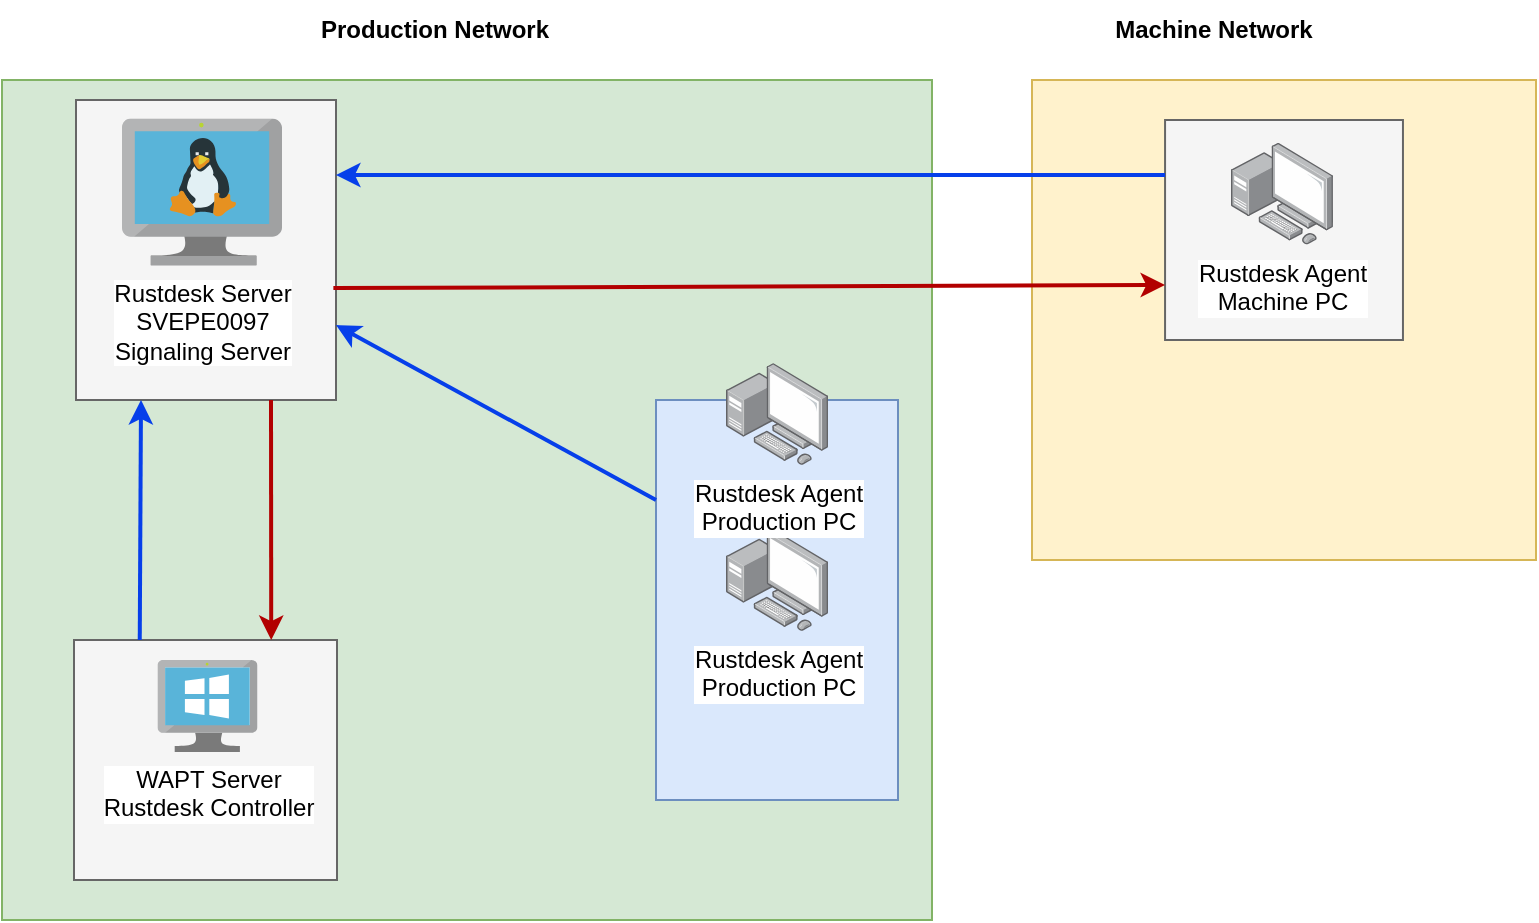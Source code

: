 <mxfile version="28.0.4">
  <diagram name="Page-1" id="Yay8gkdrrfTUArw_L0t_">
    <mxGraphModel dx="828" dy="447" grid="1" gridSize="10" guides="1" tooltips="1" connect="1" arrows="1" fold="1" page="1" pageScale="1" pageWidth="850" pageHeight="1400" math="0" shadow="0">
      <root>
        <mxCell id="0" />
        <mxCell id="1" parent="0" />
        <mxCell id="YleI4EzTrmfIdfU0BML3-26" value="" style="rounded=0;whiteSpace=wrap;html=1;fillColor=#d5e8d4;strokeColor=#82b366;" parent="1" vertex="1">
          <mxGeometry x="13" y="300" width="465" height="420" as="geometry" />
        </mxCell>
        <mxCell id="ynbUYO4sn585GT9K957H-20" value="" style="rounded=0;whiteSpace=wrap;html=1;fillColor=#f5f5f5;strokeColor=#666666;fontColor=#333333;" vertex="1" parent="1">
          <mxGeometry x="49" y="580" width="131.5" height="120" as="geometry" />
        </mxCell>
        <mxCell id="YleI4EzTrmfIdfU0BML3-15" value="" style="rounded=0;whiteSpace=wrap;html=1;fillColor=#f5f5f5;strokeColor=#666666;fontColor=#333333;" parent="1" vertex="1">
          <mxGeometry x="50" y="310" width="130" height="150" as="geometry" />
        </mxCell>
        <mxCell id="YleI4EzTrmfIdfU0BML3-51" value="" style="rounded=0;whiteSpace=wrap;html=1;fillColor=#fff2cc;strokeColor=#d6b656;" parent="1" vertex="1">
          <mxGeometry x="528" y="300" width="252" height="240" as="geometry" />
        </mxCell>
        <mxCell id="YleI4EzTrmfIdfU0BML3-27" value="" style="rounded=0;whiteSpace=wrap;html=1;fillColor=#dae8fc;strokeColor=#6c8ebf;" parent="1" vertex="1">
          <mxGeometry x="340" y="460" width="121" height="200" as="geometry" />
        </mxCell>
        <mxCell id="YleI4EzTrmfIdfU0BML3-53" style="edgeStyle=none;rounded=0;orthogonalLoop=1;jettySize=auto;html=1;strokeWidth=2;strokeColor=light-dark(#063fea, #ededed);exitX=0;exitY=0.25;exitDx=0;exitDy=0;entryX=1;entryY=0.75;entryDx=0;entryDy=0;" parent="1" source="YleI4EzTrmfIdfU0BML3-27" target="YleI4EzTrmfIdfU0BML3-15" edge="1">
          <mxGeometry relative="1" as="geometry">
            <mxPoint x="445.75" y="512" as="sourcePoint" />
            <mxPoint x="486.75" y="517" as="targetPoint" />
          </mxGeometry>
        </mxCell>
        <mxCell id="YleI4EzTrmfIdfU0BML3-10" value="&lt;div&gt;Rustdesk Agent&lt;/div&gt;Production PC" style="sketch=0;pointerEvents=1;shadow=0;dashed=0;html=1;strokeColor=none;fillColor=#00BEF2;labelPosition=center;verticalLabelPosition=bottom;verticalAlign=top;outlineConnect=0;align=center;shape=image;labelBackgroundColor=default;points=[];aspect=fixed;image=img/lib/allied_telesis/computer_and_terminals/Personal_Computer_with_Server.svg;" parent="1" vertex="1">
          <mxGeometry x="375" y="524" width="51" height="52" as="geometry" />
        </mxCell>
        <mxCell id="YleI4EzTrmfIdfU0BML3-17" value="" style="rounded=0;whiteSpace=wrap;html=1;fillColor=#f5f5f5;strokeColor=#666666;fontColor=#333333;" parent="1" vertex="1">
          <mxGeometry x="594.53" y="320" width="118.95" height="110" as="geometry" />
        </mxCell>
        <mxCell id="YleI4EzTrmfIdfU0BML3-31" value="&lt;b&gt;Machine Network&lt;/b&gt;" style="text;html=1;align=center;verticalAlign=middle;whiteSpace=wrap;rounded=0;" parent="1" vertex="1">
          <mxGeometry x="564" y="260" width="110" height="30" as="geometry" />
        </mxCell>
        <mxCell id="ynbUYO4sn585GT9K957H-3" value="WAPT Server&lt;div&gt;Rustdesk Controller&lt;/div&gt;" style="image;sketch=0;aspect=fixed;html=1;points=[];align=center;fontSize=12;image=img/lib/mscae/VirtualMachineWindows.svg;" vertex="1" parent="1">
          <mxGeometry x="90.75" y="590" width="50" height="46" as="geometry" />
        </mxCell>
        <mxCell id="ynbUYO4sn585GT9K957H-1" value="Rustdesk Server&lt;br&gt;SVEPE0097&lt;div&gt;Signaling Server&lt;/div&gt;" style="image;sketch=0;aspect=fixed;html=1;points=[];align=center;fontSize=12;image=img/lib/mscae/VM_Linux.svg;" vertex="1" parent="1">
          <mxGeometry x="73" y="319.2" width="80" height="73.6" as="geometry" />
        </mxCell>
        <mxCell id="ynbUYO4sn585GT9K957H-7" style="edgeStyle=none;rounded=0;orthogonalLoop=1;jettySize=auto;html=1;strokeWidth=2;strokeColor=light-dark(#063fea, #ededed);exitX=0.25;exitY=0;exitDx=0;exitDy=0;entryX=0.25;entryY=1;entryDx=0;entryDy=0;" edge="1" parent="1" source="ynbUYO4sn585GT9K957H-20" target="YleI4EzTrmfIdfU0BML3-15">
          <mxGeometry relative="1" as="geometry">
            <mxPoint x="88" y="540" as="sourcePoint" />
            <mxPoint x="88" y="460" as="targetPoint" />
          </mxGeometry>
        </mxCell>
        <mxCell id="ynbUYO4sn585GT9K957H-8" value="&lt;b&gt;Production Network&lt;/b&gt;" style="text;html=1;align=center;verticalAlign=middle;whiteSpace=wrap;rounded=0;" vertex="1" parent="1">
          <mxGeometry x="158" y="260" width="142.5" height="30" as="geometry" />
        </mxCell>
        <mxCell id="ynbUYO4sn585GT9K957H-11" value="&lt;div&gt;Rustdesk Agent&lt;/div&gt;Machine PC" style="sketch=0;pointerEvents=1;shadow=0;dashed=0;html=1;strokeColor=none;fillColor=#00BEF2;labelPosition=center;verticalLabelPosition=bottom;verticalAlign=top;outlineConnect=0;align=center;shape=image;labelBackgroundColor=default;points=[];aspect=fixed;image=img/lib/allied_telesis/computer_and_terminals/Personal_Computer_with_Server.svg;" vertex="1" parent="1">
          <mxGeometry x="627.48" y="330.8" width="51" height="52" as="geometry" />
        </mxCell>
        <mxCell id="ynbUYO4sn585GT9K957H-15" value="&lt;div&gt;Rustdesk Agent&lt;/div&gt;Production PC" style="sketch=0;pointerEvents=1;shadow=0;dashed=0;html=1;strokeColor=none;fillColor=#00BEF2;labelPosition=center;verticalLabelPosition=bottom;verticalAlign=top;outlineConnect=0;align=center;shape=image;labelBackgroundColor=default;points=[];aspect=fixed;image=img/lib/allied_telesis/computer_and_terminals/Personal_Computer_with_Server.svg;" vertex="1" parent="1">
          <mxGeometry x="375" y="441" width="51" height="52" as="geometry" />
        </mxCell>
        <mxCell id="ynbUYO4sn585GT9K957H-17" style="edgeStyle=none;rounded=0;orthogonalLoop=1;jettySize=auto;html=1;strokeWidth=2;strokeColor=#B20000;exitX=0.99;exitY=0.627;exitDx=0;exitDy=0;exitPerimeter=0;entryX=0;entryY=0.75;entryDx=0;entryDy=0;fillColor=#e51400;" edge="1" parent="1" source="YleI4EzTrmfIdfU0BML3-15" target="YleI4EzTrmfIdfU0BML3-17">
          <mxGeometry relative="1" as="geometry">
            <mxPoint x="315.75" y="460" as="sourcePoint" />
            <mxPoint x="700.28" y="465.455" as="targetPoint" />
          </mxGeometry>
        </mxCell>
        <mxCell id="ynbUYO4sn585GT9K957H-18" value="" style="edgeStyle=none;rounded=0;orthogonalLoop=1;jettySize=auto;html=1;strokeWidth=2;strokeColor=light-dark(#063fea, #ededed);exitX=0;exitY=0.25;exitDx=0;exitDy=0;entryX=1;entryY=0.25;entryDx=0;entryDy=0;" edge="1" parent="1" source="YleI4EzTrmfIdfU0BML3-17" target="YleI4EzTrmfIdfU0BML3-15">
          <mxGeometry relative="1" as="geometry">
            <mxPoint x="733.23" y="446.107" as="sourcePoint" />
            <mxPoint x="273.75" y="445" as="targetPoint" />
            <Array as="points" />
          </mxGeometry>
        </mxCell>
        <mxCell id="ynbUYO4sn585GT9K957H-21" style="edgeStyle=none;rounded=0;orthogonalLoop=1;jettySize=auto;html=1;strokeWidth=2;strokeColor=#B20000;exitX=0.75;exitY=1;exitDx=0;exitDy=0;fillColor=#e51400;entryX=0.75;entryY=0;entryDx=0;entryDy=0;" edge="1" parent="1" source="YleI4EzTrmfIdfU0BML3-15" target="ynbUYO4sn585GT9K957H-20">
          <mxGeometry relative="1" as="geometry">
            <mxPoint x="99.82" y="494.5" as="sourcePoint" />
            <mxPoint x="150" y="580" as="targetPoint" />
          </mxGeometry>
        </mxCell>
      </root>
    </mxGraphModel>
  </diagram>
</mxfile>
